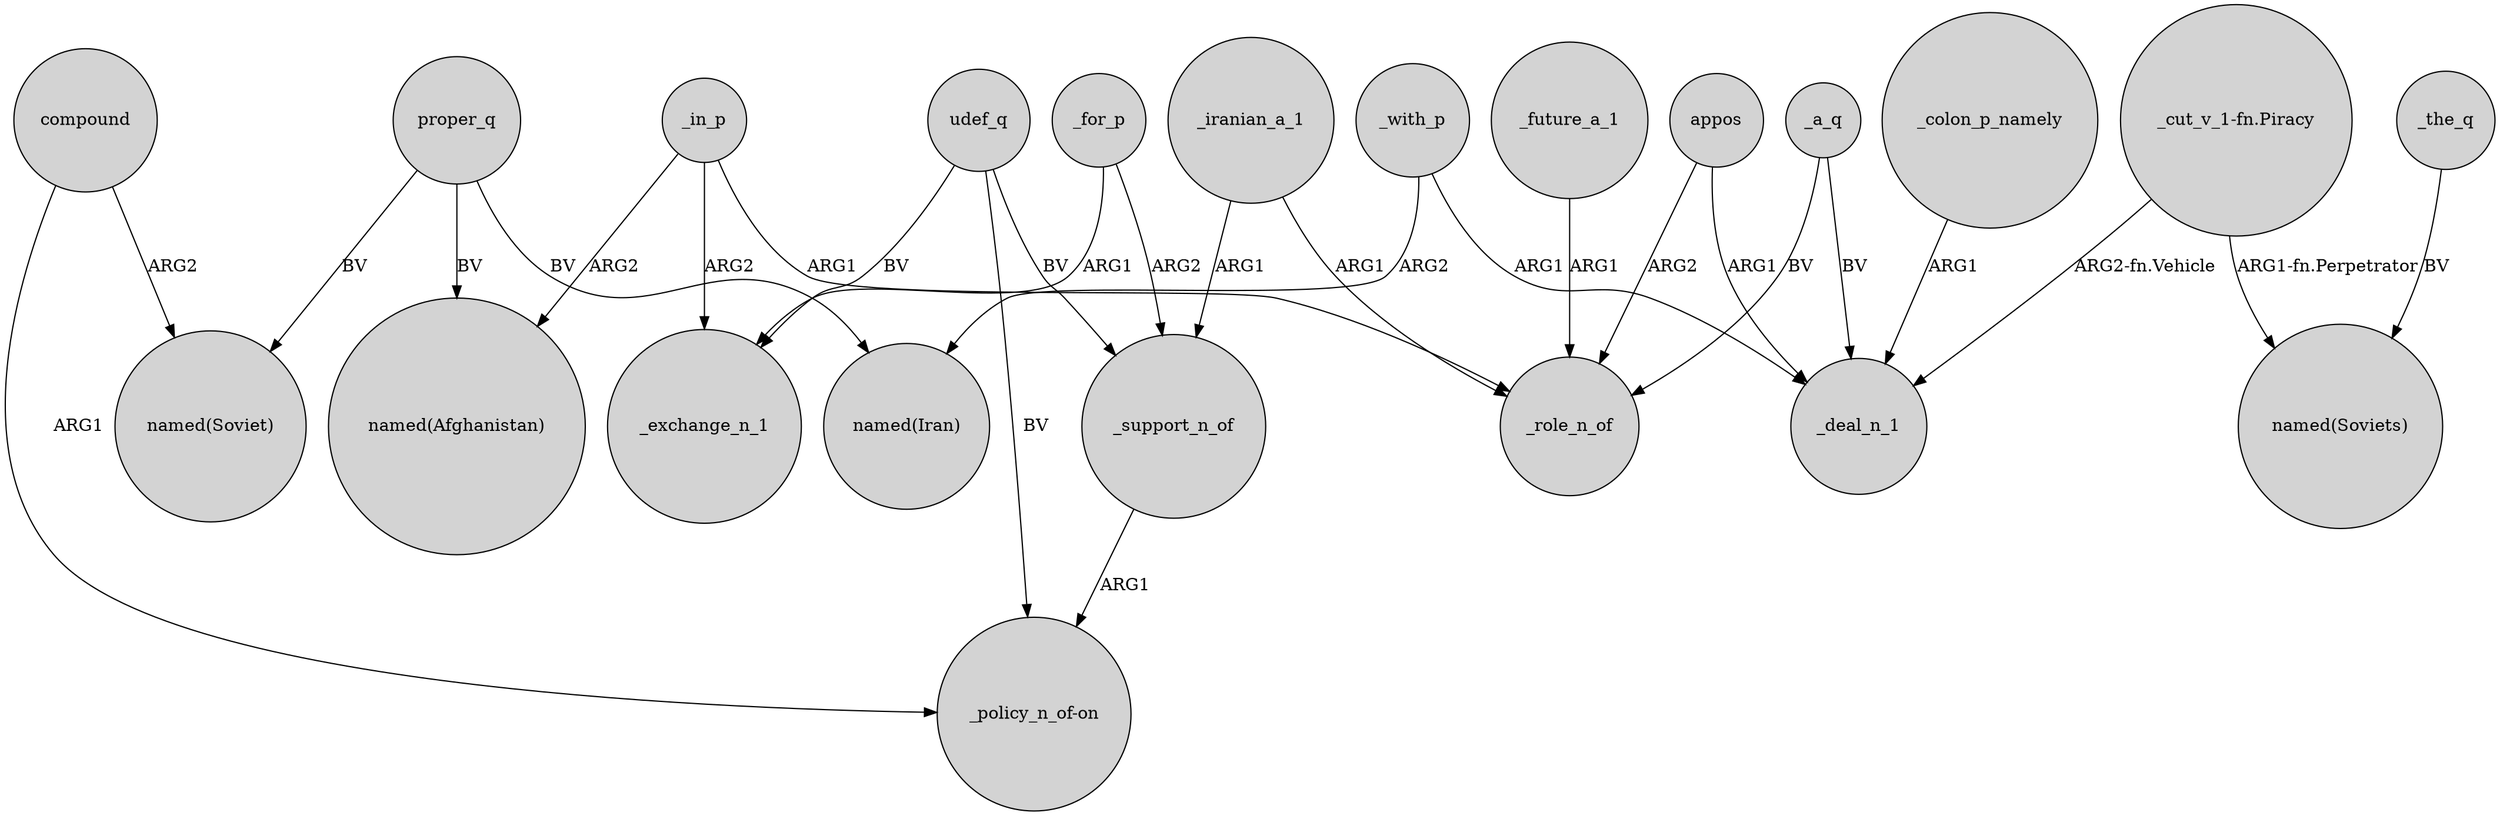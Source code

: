 digraph {
	node [shape=circle style=filled]
	proper_q -> "named(Iran)" [label=BV]
	_a_q -> _deal_n_1 [label=BV]
	_in_p -> _role_n_of [label=ARG1]
	_with_p -> _deal_n_1 [label=ARG1]
	_the_q -> "named(Soviets)" [label=BV]
	appos -> _deal_n_1 [label=ARG1]
	udef_q -> _exchange_n_1 [label=BV]
	_for_p -> _support_n_of [label=ARG2]
	"_cut_v_1-fn.Piracy" -> "named(Soviets)" [label="ARG1-fn.Perpetrator"]
	_iranian_a_1 -> _role_n_of [label=ARG1]
	_future_a_1 -> _role_n_of [label=ARG1]
	compound -> "named(Soviet)" [label=ARG2]
	"_cut_v_1-fn.Piracy" -> _deal_n_1 [label="ARG2-fn.Vehicle"]
	_with_p -> "named(Iran)" [label=ARG2]
	compound -> "_policy_n_of-on" [label=ARG1]
	_a_q -> _role_n_of [label=BV]
	_in_p -> _exchange_n_1 [label=ARG2]
	_in_p -> "named(Afghanistan)" [label=ARG2]
	proper_q -> "named(Afghanistan)" [label=BV]
	_iranian_a_1 -> _support_n_of [label=ARG1]
	appos -> _role_n_of [label=ARG2]
	_support_n_of -> "_policy_n_of-on" [label=ARG1]
	_for_p -> _exchange_n_1 [label=ARG1]
	_colon_p_namely -> _deal_n_1 [label=ARG1]
	proper_q -> "named(Soviet)" [label=BV]
	udef_q -> "_policy_n_of-on" [label=BV]
	udef_q -> _support_n_of [label=BV]
}
